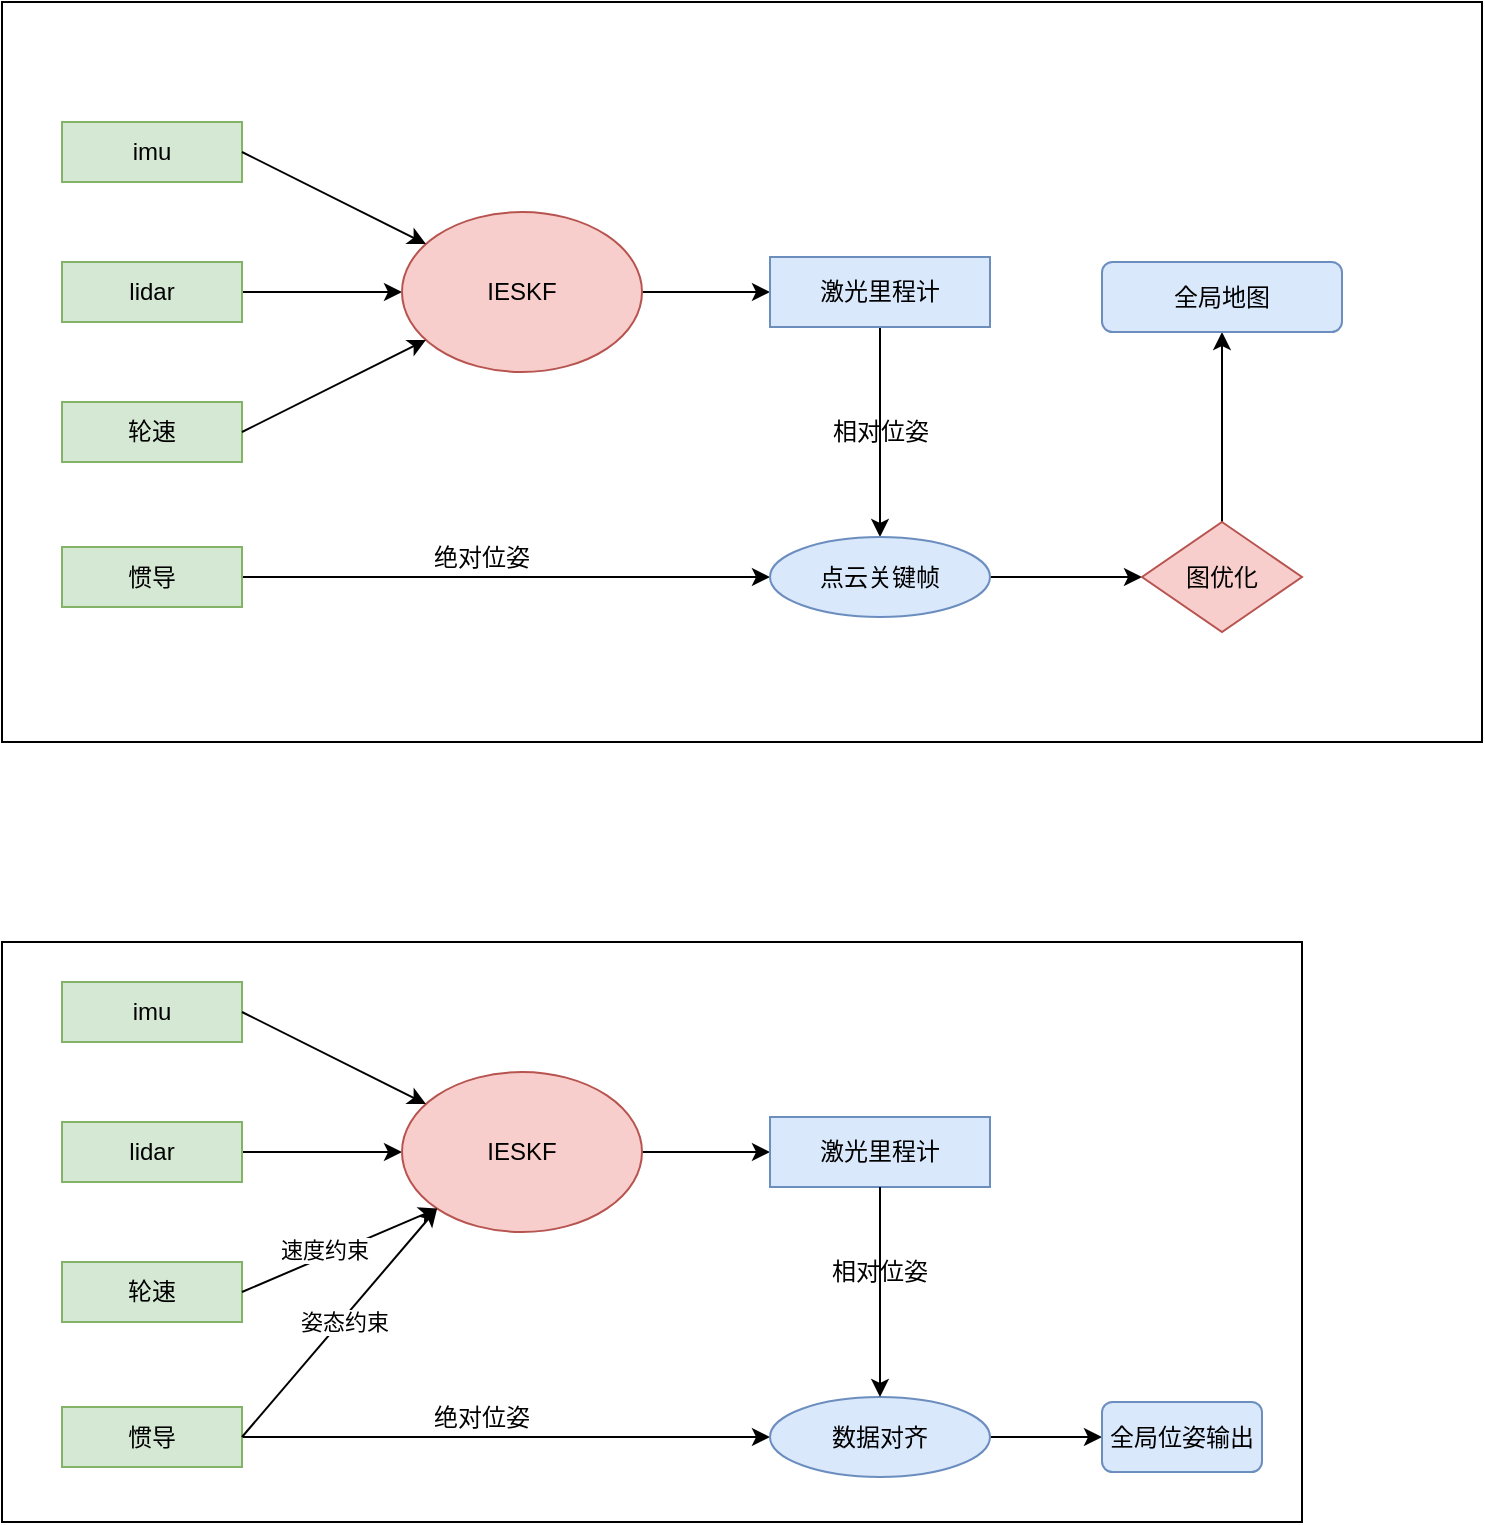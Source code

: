 <mxfile version="24.7.6">
  <diagram name="第 1 页" id="pE4NqbpW3lgK-uuVJsdi">
    <mxGraphModel dx="875" dy="468" grid="1" gridSize="10" guides="1" tooltips="1" connect="1" arrows="1" fold="1" page="1" pageScale="1" pageWidth="827" pageHeight="1169" math="0" shadow="0">
      <root>
        <mxCell id="0" />
        <mxCell id="1" parent="0" />
        <mxCell id="gikHiUVTYnQVGUzztLvk-28" value="" style="rounded=0;whiteSpace=wrap;html=1;" parent="1" vertex="1">
          <mxGeometry x="30" y="40" width="740" height="370" as="geometry" />
        </mxCell>
        <mxCell id="gikHiUVTYnQVGUzztLvk-1" value="imu" style="rounded=0;whiteSpace=wrap;html=1;fillColor=#d5e8d4;strokeColor=#82b366;" parent="1" vertex="1">
          <mxGeometry x="60" y="100" width="90" height="30" as="geometry" />
        </mxCell>
        <mxCell id="gikHiUVTYnQVGUzztLvk-8" style="edgeStyle=orthogonalEdgeStyle;rounded=0;orthogonalLoop=1;jettySize=auto;html=1;entryX=0;entryY=0.5;entryDx=0;entryDy=0;" parent="1" source="gikHiUVTYnQVGUzztLvk-2" target="gikHiUVTYnQVGUzztLvk-5" edge="1">
          <mxGeometry relative="1" as="geometry" />
        </mxCell>
        <mxCell id="gikHiUVTYnQVGUzztLvk-2" value="lidar" style="rounded=0;whiteSpace=wrap;html=1;fillColor=#d5e8d4;strokeColor=#82b366;" parent="1" vertex="1">
          <mxGeometry x="60" y="170" width="90" height="30" as="geometry" />
        </mxCell>
        <mxCell id="gikHiUVTYnQVGUzztLvk-3" value="轮速" style="rounded=0;whiteSpace=wrap;html=1;fillColor=#d5e8d4;strokeColor=#82b366;" parent="1" vertex="1">
          <mxGeometry x="60" y="240" width="90" height="30" as="geometry" />
        </mxCell>
        <mxCell id="gikHiUVTYnQVGUzztLvk-18" style="edgeStyle=orthogonalEdgeStyle;rounded=0;orthogonalLoop=1;jettySize=auto;html=1;entryX=0;entryY=0.5;entryDx=0;entryDy=0;" parent="1" source="gikHiUVTYnQVGUzztLvk-4" target="gikHiUVTYnQVGUzztLvk-16" edge="1">
          <mxGeometry relative="1" as="geometry" />
        </mxCell>
        <mxCell id="gikHiUVTYnQVGUzztLvk-4" value="惯导" style="rounded=0;whiteSpace=wrap;html=1;fillColor=#d5e8d4;strokeColor=#82b366;" parent="1" vertex="1">
          <mxGeometry x="60" y="312.5" width="90" height="30" as="geometry" />
        </mxCell>
        <mxCell id="gikHiUVTYnQVGUzztLvk-13" style="edgeStyle=orthogonalEdgeStyle;rounded=0;orthogonalLoop=1;jettySize=auto;html=1;" parent="1" source="gikHiUVTYnQVGUzztLvk-5" target="gikHiUVTYnQVGUzztLvk-12" edge="1">
          <mxGeometry relative="1" as="geometry" />
        </mxCell>
        <mxCell id="gikHiUVTYnQVGUzztLvk-5" value="IESKF" style="ellipse;whiteSpace=wrap;html=1;fillColor=#f8cecc;strokeColor=#b85450;" parent="1" vertex="1">
          <mxGeometry x="230" y="145" width="120" height="80" as="geometry" />
        </mxCell>
        <mxCell id="gikHiUVTYnQVGUzztLvk-7" value="" style="endArrow=classic;html=1;rounded=0;exitX=1;exitY=0.5;exitDx=0;exitDy=0;" parent="1" source="gikHiUVTYnQVGUzztLvk-1" target="gikHiUVTYnQVGUzztLvk-5" edge="1">
          <mxGeometry width="50" height="50" relative="1" as="geometry">
            <mxPoint x="390" y="320" as="sourcePoint" />
            <mxPoint x="440" y="270" as="targetPoint" />
          </mxGeometry>
        </mxCell>
        <mxCell id="gikHiUVTYnQVGUzztLvk-10" value="" style="endArrow=classic;html=1;rounded=0;exitX=1;exitY=0.5;exitDx=0;exitDy=0;" parent="1" source="gikHiUVTYnQVGUzztLvk-3" target="gikHiUVTYnQVGUzztLvk-5" edge="1">
          <mxGeometry width="50" height="50" relative="1" as="geometry">
            <mxPoint x="390" y="320" as="sourcePoint" />
            <mxPoint x="440" y="270" as="targetPoint" />
          </mxGeometry>
        </mxCell>
        <mxCell id="gikHiUVTYnQVGUzztLvk-20" style="edgeStyle=orthogonalEdgeStyle;rounded=0;orthogonalLoop=1;jettySize=auto;html=1;entryX=0.5;entryY=0;entryDx=0;entryDy=0;" parent="1" source="gikHiUVTYnQVGUzztLvk-12" target="gikHiUVTYnQVGUzztLvk-16" edge="1">
          <mxGeometry relative="1" as="geometry" />
        </mxCell>
        <mxCell id="gikHiUVTYnQVGUzztLvk-12" value="激光里程计" style="rounded=0;whiteSpace=wrap;html=1;fillColor=#dae8fc;strokeColor=#6c8ebf;" parent="1" vertex="1">
          <mxGeometry x="414" y="167.5" width="110" height="35" as="geometry" />
        </mxCell>
        <mxCell id="gikHiUVTYnQVGUzztLvk-23" style="edgeStyle=orthogonalEdgeStyle;rounded=0;orthogonalLoop=1;jettySize=auto;html=1;entryX=0;entryY=0.5;entryDx=0;entryDy=0;" parent="1" source="gikHiUVTYnQVGUzztLvk-16" target="gikHiUVTYnQVGUzztLvk-22" edge="1">
          <mxGeometry relative="1" as="geometry" />
        </mxCell>
        <mxCell id="gikHiUVTYnQVGUzztLvk-16" value="点云关键帧" style="ellipse;whiteSpace=wrap;html=1;fillColor=#dae8fc;strokeColor=#6c8ebf;" parent="1" vertex="1">
          <mxGeometry x="414" y="307.5" width="110" height="40" as="geometry" />
        </mxCell>
        <mxCell id="gikHiUVTYnQVGUzztLvk-19" value="绝对位姿" style="text;html=1;align=center;verticalAlign=middle;whiteSpace=wrap;rounded=0;" parent="1" vertex="1">
          <mxGeometry x="240" y="302.5" width="60" height="30" as="geometry" />
        </mxCell>
        <mxCell id="gikHiUVTYnQVGUzztLvk-21" value="相对位姿" style="text;html=1;align=center;verticalAlign=middle;resizable=0;points=[];autosize=1;strokeColor=none;fillColor=none;" parent="1" vertex="1">
          <mxGeometry x="434" y="240" width="70" height="30" as="geometry" />
        </mxCell>
        <mxCell id="gikHiUVTYnQVGUzztLvk-26" style="edgeStyle=orthogonalEdgeStyle;rounded=0;orthogonalLoop=1;jettySize=auto;html=1;entryX=0.5;entryY=1;entryDx=0;entryDy=0;" parent="1" source="gikHiUVTYnQVGUzztLvk-22" target="gikHiUVTYnQVGUzztLvk-25" edge="1">
          <mxGeometry relative="1" as="geometry" />
        </mxCell>
        <mxCell id="gikHiUVTYnQVGUzztLvk-22" value="图优化" style="rhombus;whiteSpace=wrap;html=1;fillColor=#f8cecc;strokeColor=#b85450;" parent="1" vertex="1">
          <mxGeometry x="600" y="300" width="80" height="55" as="geometry" />
        </mxCell>
        <mxCell id="gikHiUVTYnQVGUzztLvk-25" value="全局地图" style="rounded=1;whiteSpace=wrap;html=1;fillColor=#dae8fc;strokeColor=#6c8ebf;" parent="1" vertex="1">
          <mxGeometry x="580" y="170" width="120" height="35" as="geometry" />
        </mxCell>
        <mxCell id="hLSX56b4xZyEho7WKffn-1" value="" style="rounded=0;whiteSpace=wrap;html=1;" vertex="1" parent="1">
          <mxGeometry x="30" y="510" width="650" height="290" as="geometry" />
        </mxCell>
        <mxCell id="hLSX56b4xZyEho7WKffn-2" value="imu" style="rounded=0;whiteSpace=wrap;html=1;fillColor=#d5e8d4;strokeColor=#82b366;" vertex="1" parent="1">
          <mxGeometry x="60" y="530" width="90" height="30" as="geometry" />
        </mxCell>
        <mxCell id="hLSX56b4xZyEho7WKffn-3" style="edgeStyle=orthogonalEdgeStyle;rounded=0;orthogonalLoop=1;jettySize=auto;html=1;entryX=0;entryY=0.5;entryDx=0;entryDy=0;" edge="1" parent="1" source="hLSX56b4xZyEho7WKffn-4" target="hLSX56b4xZyEho7WKffn-9">
          <mxGeometry relative="1" as="geometry" />
        </mxCell>
        <mxCell id="hLSX56b4xZyEho7WKffn-4" value="lidar" style="rounded=0;whiteSpace=wrap;html=1;fillColor=#d5e8d4;strokeColor=#82b366;" vertex="1" parent="1">
          <mxGeometry x="60" y="600" width="90" height="30" as="geometry" />
        </mxCell>
        <mxCell id="hLSX56b4xZyEho7WKffn-5" value="轮速" style="rounded=0;whiteSpace=wrap;html=1;fillColor=#d5e8d4;strokeColor=#82b366;" vertex="1" parent="1">
          <mxGeometry x="60" y="670" width="90" height="30" as="geometry" />
        </mxCell>
        <mxCell id="hLSX56b4xZyEho7WKffn-6" style="edgeStyle=orthogonalEdgeStyle;rounded=0;orthogonalLoop=1;jettySize=auto;html=1;entryX=0;entryY=0.5;entryDx=0;entryDy=0;" edge="1" parent="1" source="hLSX56b4xZyEho7WKffn-7" target="hLSX56b4xZyEho7WKffn-15">
          <mxGeometry relative="1" as="geometry" />
        </mxCell>
        <mxCell id="hLSX56b4xZyEho7WKffn-7" value="惯导" style="rounded=0;whiteSpace=wrap;html=1;fillColor=#d5e8d4;strokeColor=#82b366;" vertex="1" parent="1">
          <mxGeometry x="60" y="742.5" width="90" height="30" as="geometry" />
        </mxCell>
        <mxCell id="hLSX56b4xZyEho7WKffn-8" style="edgeStyle=orthogonalEdgeStyle;rounded=0;orthogonalLoop=1;jettySize=auto;html=1;" edge="1" parent="1" source="hLSX56b4xZyEho7WKffn-9" target="hLSX56b4xZyEho7WKffn-13">
          <mxGeometry relative="1" as="geometry" />
        </mxCell>
        <mxCell id="hLSX56b4xZyEho7WKffn-9" value="IESKF" style="ellipse;whiteSpace=wrap;html=1;fillColor=#f8cecc;strokeColor=#b85450;" vertex="1" parent="1">
          <mxGeometry x="230" y="575" width="120" height="80" as="geometry" />
        </mxCell>
        <mxCell id="hLSX56b4xZyEho7WKffn-10" value="" style="endArrow=classic;html=1;rounded=0;exitX=1;exitY=0.5;exitDx=0;exitDy=0;" edge="1" parent="1" source="hLSX56b4xZyEho7WKffn-2" target="hLSX56b4xZyEho7WKffn-9">
          <mxGeometry width="50" height="50" relative="1" as="geometry">
            <mxPoint x="390" y="750" as="sourcePoint" />
            <mxPoint x="440" y="700" as="targetPoint" />
          </mxGeometry>
        </mxCell>
        <mxCell id="hLSX56b4xZyEho7WKffn-11" value="" style="endArrow=classic;html=1;rounded=0;exitX=1;exitY=0.5;exitDx=0;exitDy=0;entryX=0;entryY=1;entryDx=0;entryDy=0;" edge="1" parent="1" source="hLSX56b4xZyEho7WKffn-5" target="hLSX56b4xZyEho7WKffn-9">
          <mxGeometry width="50" height="50" relative="1" as="geometry">
            <mxPoint x="390" y="750" as="sourcePoint" />
            <mxPoint x="440" y="700" as="targetPoint" />
          </mxGeometry>
        </mxCell>
        <mxCell id="hLSX56b4xZyEho7WKffn-25" value="速度约束" style="edgeLabel;html=1;align=center;verticalAlign=middle;resizable=0;points=[];" vertex="1" connectable="0" parent="hLSX56b4xZyEho7WKffn-11">
          <mxGeometry x="-0.139" y="4" relative="1" as="geometry">
            <mxPoint as="offset" />
          </mxGeometry>
        </mxCell>
        <mxCell id="hLSX56b4xZyEho7WKffn-13" value="激光里程计" style="rounded=0;whiteSpace=wrap;html=1;fillColor=#dae8fc;strokeColor=#6c8ebf;" vertex="1" parent="1">
          <mxGeometry x="414" y="597.5" width="110" height="35" as="geometry" />
        </mxCell>
        <mxCell id="hLSX56b4xZyEho7WKffn-14" style="edgeStyle=orthogonalEdgeStyle;rounded=0;orthogonalLoop=1;jettySize=auto;html=1;" edge="1" parent="1" source="hLSX56b4xZyEho7WKffn-15" target="hLSX56b4xZyEho7WKffn-20">
          <mxGeometry relative="1" as="geometry">
            <mxPoint x="600" y="757.5" as="targetPoint" />
          </mxGeometry>
        </mxCell>
        <mxCell id="hLSX56b4xZyEho7WKffn-15" value="数据对齐" style="ellipse;whiteSpace=wrap;html=1;fillColor=#dae8fc;strokeColor=#6c8ebf;" vertex="1" parent="1">
          <mxGeometry x="414" y="737.5" width="110" height="40" as="geometry" />
        </mxCell>
        <mxCell id="hLSX56b4xZyEho7WKffn-16" value="绝对位姿" style="text;html=1;align=center;verticalAlign=middle;whiteSpace=wrap;rounded=0;" vertex="1" parent="1">
          <mxGeometry x="240" y="732.5" width="60" height="30" as="geometry" />
        </mxCell>
        <mxCell id="hLSX56b4xZyEho7WKffn-20" value="全局位姿输出" style="rounded=1;whiteSpace=wrap;html=1;fillColor=#dae8fc;strokeColor=#6c8ebf;" vertex="1" parent="1">
          <mxGeometry x="580" y="740" width="80" height="35" as="geometry" />
        </mxCell>
        <mxCell id="hLSX56b4xZyEho7WKffn-21" value="" style="endArrow=classic;html=1;rounded=0;exitX=1;exitY=0.5;exitDx=0;exitDy=0;entryX=0;entryY=1;entryDx=0;entryDy=0;" edge="1" parent="1" source="hLSX56b4xZyEho7WKffn-7" target="hLSX56b4xZyEho7WKffn-9">
          <mxGeometry width="50" height="50" relative="1" as="geometry">
            <mxPoint x="360" y="710" as="sourcePoint" />
            <mxPoint x="410" y="660" as="targetPoint" />
          </mxGeometry>
        </mxCell>
        <mxCell id="hLSX56b4xZyEho7WKffn-23" value="姿态约束" style="edgeLabel;html=1;align=center;verticalAlign=middle;resizable=0;points=[];" vertex="1" connectable="0" parent="hLSX56b4xZyEho7WKffn-21">
          <mxGeometry x="0.017" y="-1" relative="1" as="geometry">
            <mxPoint as="offset" />
          </mxGeometry>
        </mxCell>
        <mxCell id="hLSX56b4xZyEho7WKffn-30" value="" style="endArrow=classic;html=1;rounded=0;exitX=0.5;exitY=1;exitDx=0;exitDy=0;entryX=0.5;entryY=0;entryDx=0;entryDy=0;" edge="1" parent="1" source="hLSX56b4xZyEho7WKffn-13" target="hLSX56b4xZyEho7WKffn-15">
          <mxGeometry width="50" height="50" relative="1" as="geometry">
            <mxPoint x="360" y="710" as="sourcePoint" />
            <mxPoint x="410" y="660" as="targetPoint" />
          </mxGeometry>
        </mxCell>
        <mxCell id="hLSX56b4xZyEho7WKffn-31" value="相对位姿" style="text;html=1;align=center;verticalAlign=middle;whiteSpace=wrap;rounded=0;" vertex="1" parent="1">
          <mxGeometry x="439" y="660" width="60" height="30" as="geometry" />
        </mxCell>
      </root>
    </mxGraphModel>
  </diagram>
</mxfile>
